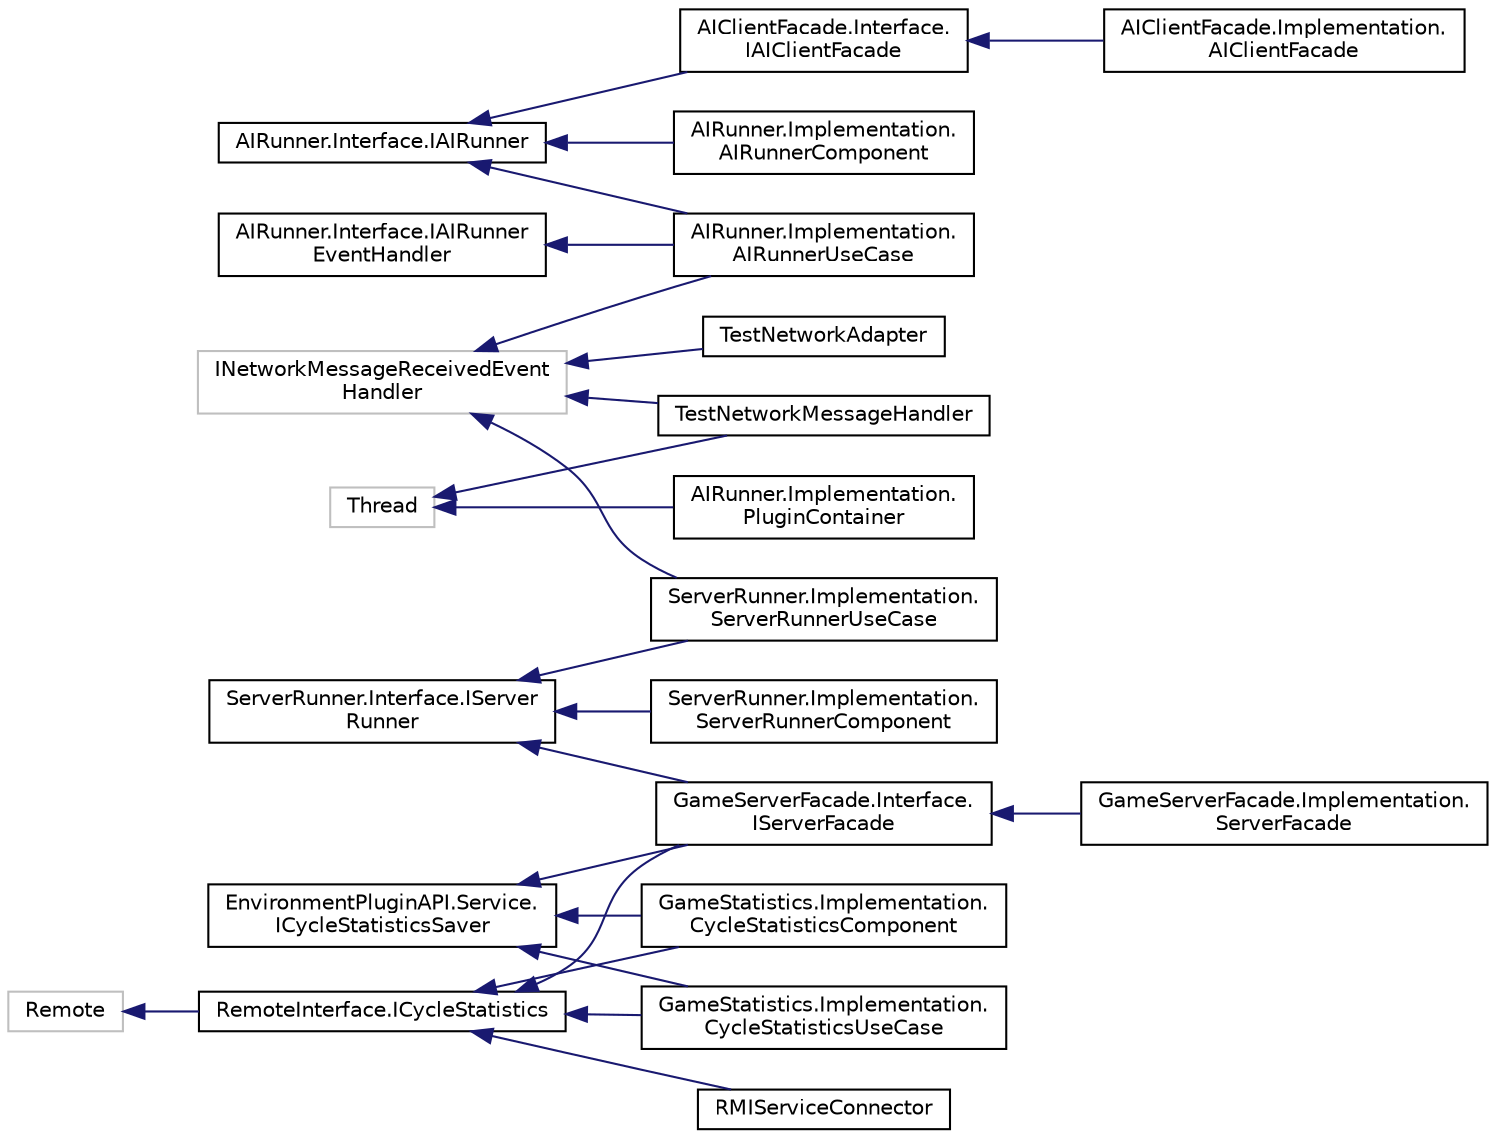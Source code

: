 digraph "Graphical Class Hierarchy"
{
  edge [fontname="Helvetica",fontsize="10",labelfontname="Helvetica",labelfontsize="10"];
  node [fontname="Helvetica",fontsize="10",shape=record];
  rankdir="LR";
  Node1 [label="INetworkMessageReceivedEvent\lHandler",height=0.2,width=0.4,color="grey75", fillcolor="white", style="filled"];
  Node1 -> Node2 [dir="back",color="midnightblue",fontsize="10",style="solid",fontname="Helvetica"];
  Node2 [label="AIRunner.Implementation.\lAIRunnerUseCase",height=0.2,width=0.4,color="black", fillcolor="white", style="filled",URL="$class_a_i_runner_1_1_implementation_1_1_a_i_runner_use_case.html"];
  Node1 -> Node3 [dir="back",color="midnightblue",fontsize="10",style="solid",fontname="Helvetica"];
  Node3 [label="ServerRunner.Implementation.\lServerRunnerUseCase",height=0.2,width=0.4,color="black", fillcolor="white", style="filled",URL="$class_server_runner_1_1_implementation_1_1_server_runner_use_case.html"];
  Node1 -> Node4 [dir="back",color="midnightblue",fontsize="10",style="solid",fontname="Helvetica"];
  Node4 [label="TestNetworkAdapter",height=0.2,width=0.4,color="black", fillcolor="white", style="filled",URL="$class_test_network_adapter.html"];
  Node1 -> Node5 [dir="back",color="midnightblue",fontsize="10",style="solid",fontname="Helvetica"];
  Node5 [label="TestNetworkMessageHandler",height=0.2,width=0.4,color="black", fillcolor="white", style="filled",URL="$class_test_network_message_handler.html"];
  Node6 [label="Remote",height=0.2,width=0.4,color="grey75", fillcolor="white", style="filled"];
  Node6 -> Node7 [dir="back",color="midnightblue",fontsize="10",style="solid",fontname="Helvetica"];
  Node7 [label="RemoteInterface.ICycleStatistics",height=0.2,width=0.4,color="black", fillcolor="white", style="filled",URL="$interface_remote_interface_1_1_i_cycle_statistics.html"];
  Node7 -> Node8 [dir="back",color="midnightblue",fontsize="10",style="solid",fontname="Helvetica"];
  Node8 [label="GameServerFacade.Interface.\lIServerFacade",height=0.2,width=0.4,color="black", fillcolor="white", style="filled",URL="$interface_game_server_facade_1_1_interface_1_1_i_server_facade.html"];
  Node8 -> Node9 [dir="back",color="midnightblue",fontsize="10",style="solid",fontname="Helvetica"];
  Node9 [label="GameServerFacade.Implementation.\lServerFacade",height=0.2,width=0.4,color="black", fillcolor="white", style="filled",URL="$class_game_server_facade_1_1_implementation_1_1_server_facade.html"];
  Node7 -> Node10 [dir="back",color="midnightblue",fontsize="10",style="solid",fontname="Helvetica"];
  Node10 [label="GameStatistics.Implementation.\lCycleStatisticsComponent",height=0.2,width=0.4,color="black", fillcolor="white", style="filled",URL="$class_game_statistics_1_1_implementation_1_1_cycle_statistics_component.html"];
  Node7 -> Node11 [dir="back",color="midnightblue",fontsize="10",style="solid",fontname="Helvetica"];
  Node11 [label="GameStatistics.Implementation.\lCycleStatisticsUseCase",height=0.2,width=0.4,color="black", fillcolor="white", style="filled",URL="$class_game_statistics_1_1_implementation_1_1_cycle_statistics_use_case.html"];
  Node7 -> Node12 [dir="back",color="midnightblue",fontsize="10",style="solid",fontname="Helvetica"];
  Node12 [label="RMIServiceConnector",height=0.2,width=0.4,color="black", fillcolor="white", style="filled",URL="$class_r_m_i_service_connector.html"];
  Node13 [label="AIRunner.Interface.IAIRunner",height=0.2,width=0.4,color="black", fillcolor="white", style="filled",URL="$interface_a_i_runner_1_1_interface_1_1_i_a_i_runner.html"];
  Node13 -> Node14 [dir="back",color="midnightblue",fontsize="10",style="solid",fontname="Helvetica"];
  Node14 [label="AIClientFacade.Interface.\lIAIClientFacade",height=0.2,width=0.4,color="black", fillcolor="white", style="filled",URL="$interface_a_i_client_facade_1_1_interface_1_1_i_a_i_client_facade.html"];
  Node14 -> Node15 [dir="back",color="midnightblue",fontsize="10",style="solid",fontname="Helvetica"];
  Node15 [label="AIClientFacade.Implementation.\lAIClientFacade",height=0.2,width=0.4,color="black", fillcolor="white", style="filled",URL="$class_a_i_client_facade_1_1_implementation_1_1_a_i_client_facade.html"];
  Node13 -> Node16 [dir="back",color="midnightblue",fontsize="10",style="solid",fontname="Helvetica"];
  Node16 [label="AIRunner.Implementation.\lAIRunnerComponent",height=0.2,width=0.4,color="black", fillcolor="white", style="filled",URL="$class_a_i_runner_1_1_implementation_1_1_a_i_runner_component.html"];
  Node13 -> Node2 [dir="back",color="midnightblue",fontsize="10",style="solid",fontname="Helvetica"];
  Node17 [label="AIRunner.Interface.IAIRunner\lEventHandler",height=0.2,width=0.4,color="black", fillcolor="white", style="filled",URL="$interface_a_i_runner_1_1_interface_1_1_i_a_i_runner_event_handler.html"];
  Node17 -> Node2 [dir="back",color="midnightblue",fontsize="10",style="solid",fontname="Helvetica"];
  Node18 [label="EnvironmentPluginAPI.Service.\lICycleStatisticsSaver",height=0.2,width=0.4,color="black", fillcolor="white", style="filled",URL="$interface_environment_plugin_a_p_i_1_1_service_1_1_i_cycle_statistics_saver.html"];
  Node18 -> Node8 [dir="back",color="midnightblue",fontsize="10",style="solid",fontname="Helvetica"];
  Node18 -> Node10 [dir="back",color="midnightblue",fontsize="10",style="solid",fontname="Helvetica"];
  Node18 -> Node11 [dir="back",color="midnightblue",fontsize="10",style="solid",fontname="Helvetica"];
  Node19 [label="ServerRunner.Interface.IServer\lRunner",height=0.2,width=0.4,color="black", fillcolor="white", style="filled",URL="$interface_server_runner_1_1_interface_1_1_i_server_runner.html"];
  Node19 -> Node8 [dir="back",color="midnightblue",fontsize="10",style="solid",fontname="Helvetica"];
  Node19 -> Node20 [dir="back",color="midnightblue",fontsize="10",style="solid",fontname="Helvetica"];
  Node20 [label="ServerRunner.Implementation.\lServerRunnerComponent",height=0.2,width=0.4,color="black", fillcolor="white", style="filled",URL="$class_server_runner_1_1_implementation_1_1_server_runner_component.html"];
  Node19 -> Node3 [dir="back",color="midnightblue",fontsize="10",style="solid",fontname="Helvetica"];
  Node21 [label="Thread",height=0.2,width=0.4,color="grey75", fillcolor="white", style="filled"];
  Node21 -> Node22 [dir="back",color="midnightblue",fontsize="10",style="solid",fontname="Helvetica"];
  Node22 [label="AIRunner.Implementation.\lPluginContainer",height=0.2,width=0.4,color="black", fillcolor="white", style="filled",URL="$class_a_i_runner_1_1_implementation_1_1_plugin_container.html"];
  Node21 -> Node5 [dir="back",color="midnightblue",fontsize="10",style="solid",fontname="Helvetica"];
}
